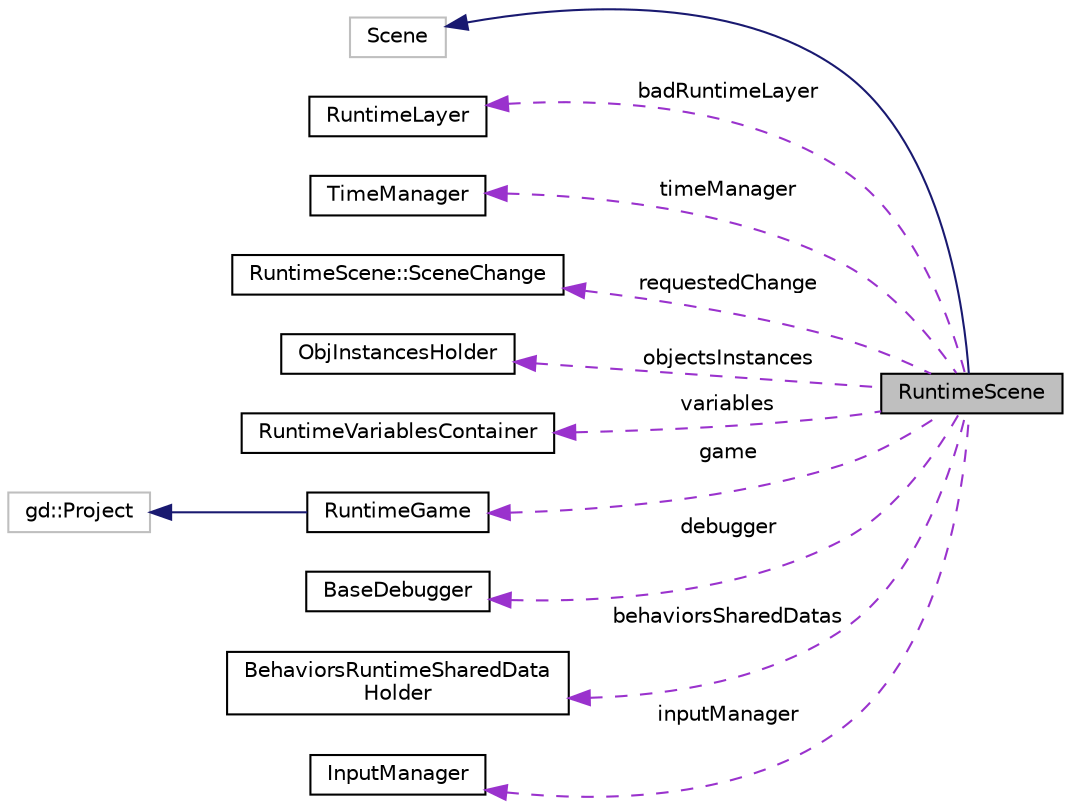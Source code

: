 digraph "RuntimeScene"
{
  edge [fontname="Helvetica",fontsize="10",labelfontname="Helvetica",labelfontsize="10"];
  node [fontname="Helvetica",fontsize="10",shape=record];
  rankdir="LR";
  Node1 [label="RuntimeScene",height=0.2,width=0.4,color="black", fillcolor="grey75", style="filled", fontcolor="black"];
  Node2 -> Node1 [dir="back",color="midnightblue",fontsize="10",style="solid",fontname="Helvetica"];
  Node2 [label="Scene",height=0.2,width=0.4,color="grey75", fillcolor="white", style="filled"];
  Node3 -> Node1 [dir="back",color="darkorchid3",fontsize="10",style="dashed",label=" badRuntimeLayer" ,fontname="Helvetica"];
  Node3 [label="RuntimeLayer",height=0.2,width=0.4,color="black", fillcolor="white", style="filled",URL="$dd/daf/class_runtime_layer.html",tooltip="A layer of a layout, used to display objects using RuntimeCamera. "];
  Node4 -> Node1 [dir="back",color="darkorchid3",fontsize="10",style="dashed",label=" timeManager" ,fontname="Helvetica"];
  Node4 [label="TimeManager",height=0.2,width=0.4,color="black", fillcolor="white", style="filled",URL="$d9/d7f/class_time_manager.html",tooltip="Manage the timers and times elapsed during last frame, since the beginning of the scene and other tim..."];
  Node5 -> Node1 [dir="back",color="darkorchid3",fontsize="10",style="dashed",label=" requestedChange" ,fontname="Helvetica"];
  Node5 [label="RuntimeScene::SceneChange",height=0.2,width=0.4,color="black", fillcolor="white", style="filled",URL="$d9/d18/struct_runtime_scene_1_1_scene_change.html"];
  Node6 -> Node1 [dir="back",color="darkorchid3",fontsize="10",style="dashed",label=" objectsInstances" ,fontname="Helvetica"];
  Node6 [label="ObjInstancesHolder",height=0.2,width=0.4,color="black", fillcolor="white", style="filled",URL="$d3/de4/class_obj_instances_holder.html",tooltip="Contains lists of objects classified by the name of the objects. "];
  Node7 -> Node1 [dir="back",color="darkorchid3",fontsize="10",style="dashed",label=" variables" ,fontname="Helvetica"];
  Node7 [label="RuntimeVariablesContainer",height=0.2,width=0.4,color="black", fillcolor="white", style="filled",URL="$d3/de0/class_runtime_variables_container.html",tooltip="Container for gd::Variable used at by games at runtime. "];
  Node8 -> Node1 [dir="back",color="darkorchid3",fontsize="10",style="dashed",label=" game" ,fontname="Helvetica"];
  Node8 [label="RuntimeGame",height=0.2,width=0.4,color="black", fillcolor="white", style="filled",URL="$d8/ddb/class_runtime_game.html",tooltip="Represents a game being played. "];
  Node9 -> Node8 [dir="back",color="midnightblue",fontsize="10",style="solid",fontname="Helvetica"];
  Node9 [label="gd::Project",height=0.2,width=0.4,color="grey75", fillcolor="white", style="filled"];
  Node10 -> Node1 [dir="back",color="darkorchid3",fontsize="10",style="dashed",label=" debugger" ,fontname="Helvetica"];
  Node10 [label="BaseDebugger",height=0.2,width=0.4,color="black", fillcolor="white", style="filled",URL="$d2/dce/class_base_debugger.html",tooltip="Internal base class to implement a debugger. Derive from this class and implement UpdateGUI function ..."];
  Node11 -> Node1 [dir="back",color="darkorchid3",fontsize="10",style="dashed",label=" behaviorsSharedDatas" ,fontname="Helvetica"];
  Node11 [label="BehaviorsRuntimeSharedData\lHolder",height=0.2,width=0.4,color="black", fillcolor="white", style="filled",URL="$d4/d30/class_behaviors_runtime_shared_data_holder.html",tooltip="Contains all the shared data of the behaviors of a RuntimeScene. "];
  Node12 -> Node1 [dir="back",color="darkorchid3",fontsize="10",style="dashed",label=" inputManager" ,fontname="Helvetica"];
  Node12 [label="InputManager",height=0.2,width=0.4,color="black", fillcolor="white", style="filled",URL="$df/dd1/class_input_manager.html",tooltip="Manage the events and mouse, keyboard and touches inputs of a sf::Window. "];
}
